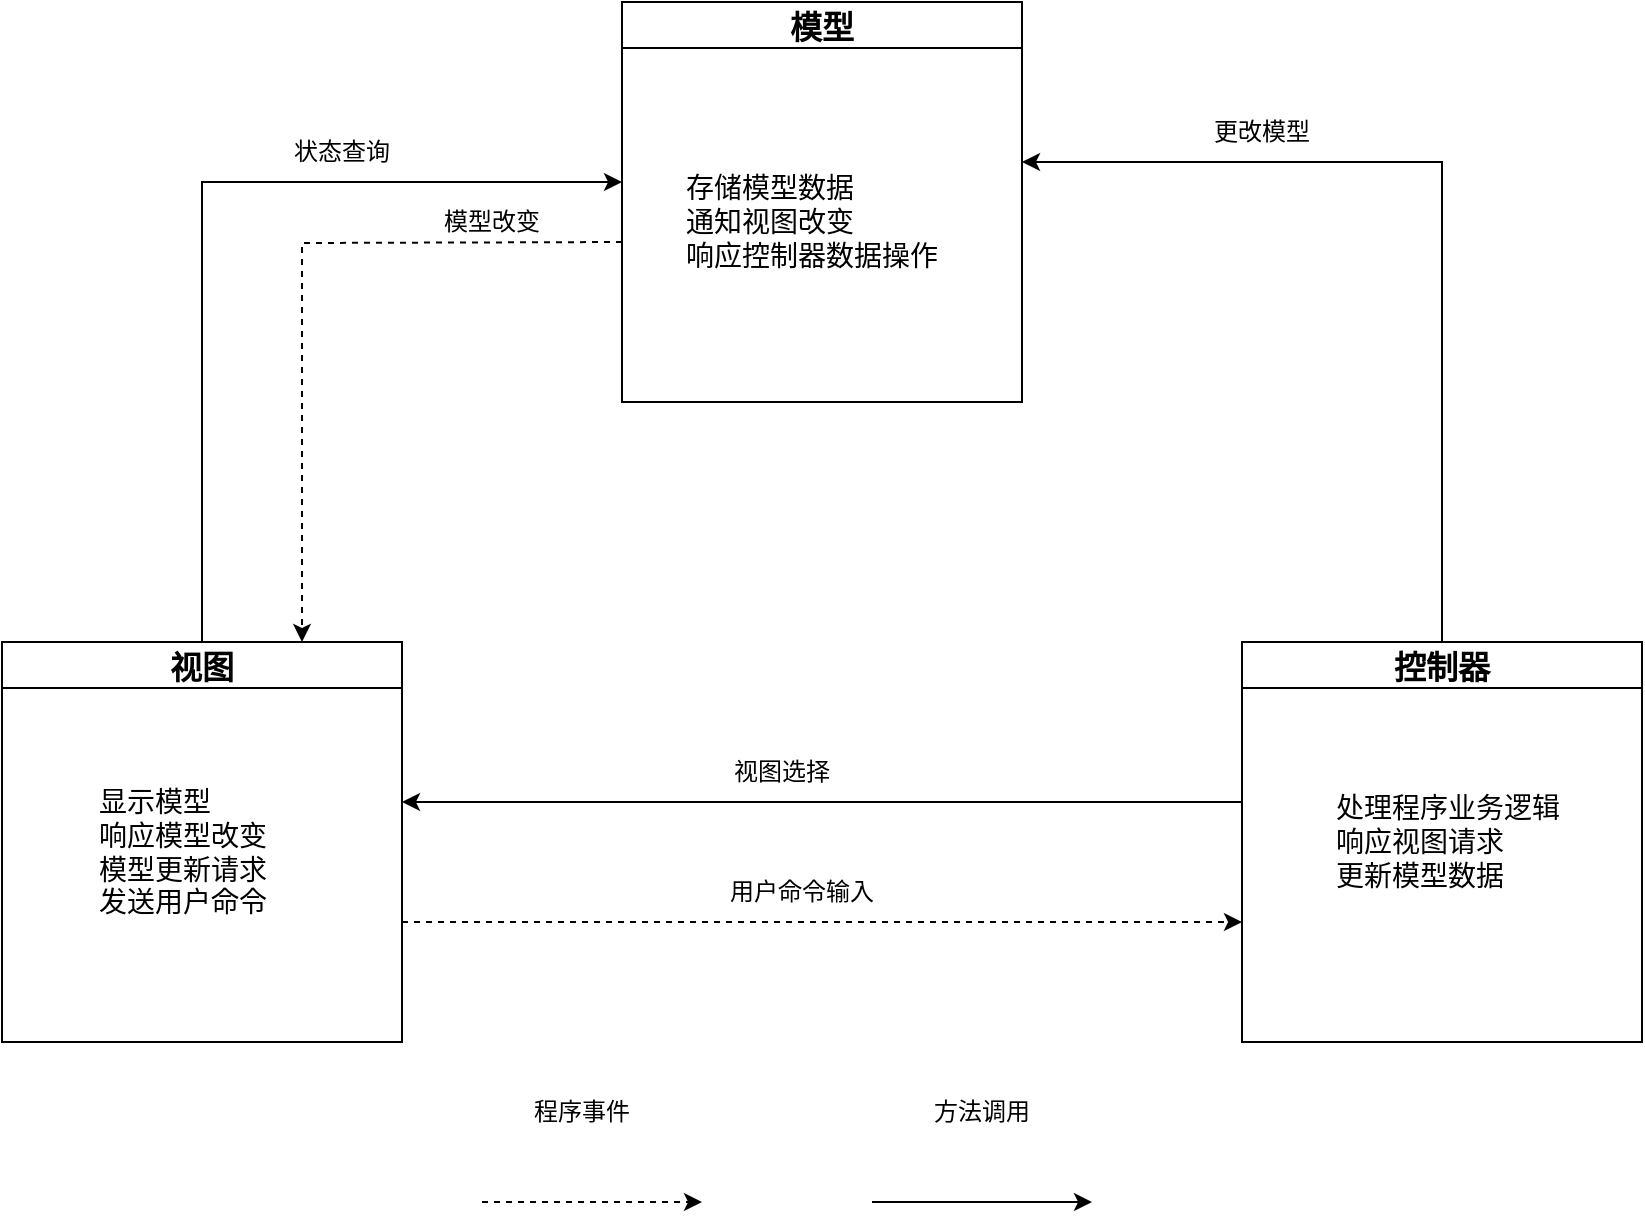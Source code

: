 <mxfile version="20.8.22" type="github">
  <diagram name="第 1 页" id="aRZr-AFjaki0C7ekTxrI">
    <mxGraphModel dx="1500" dy="829" grid="1" gridSize="10" guides="1" tooltips="1" connect="1" arrows="1" fold="1" page="1" pageScale="1" pageWidth="827" pageHeight="1169" math="0" shadow="0">
      <root>
        <mxCell id="0" />
        <mxCell id="1" parent="0" />
        <mxCell id="8eqENRAv55_VcvqNLqFp-1" value="模型" style="swimlane;fontSize=16;startSize=23;" vertex="1" parent="1">
          <mxGeometry x="390" y="80" width="200" height="200" as="geometry" />
        </mxCell>
        <mxCell id="8eqENRAv55_VcvqNLqFp-4" value="&lt;font style=&quot;font-size: 14px;&quot;&gt;存储模型数据&lt;br&gt;通知视图改变&lt;br&gt;响应控制器数据操作&lt;/font&gt;" style="text;html=1;align=left;verticalAlign=middle;resizable=0;points=[];autosize=1;strokeColor=none;fillColor=none;" vertex="1" parent="8eqENRAv55_VcvqNLqFp-1">
          <mxGeometry x="30" y="80" width="150" height="60" as="geometry" />
        </mxCell>
        <mxCell id="8eqENRAv55_VcvqNLqFp-2" value="视图" style="swimlane;startSize=23;fontSize=16;" vertex="1" parent="1">
          <mxGeometry x="80" y="400" width="200" height="200" as="geometry" />
        </mxCell>
        <mxCell id="8eqENRAv55_VcvqNLqFp-13" value="&lt;div style=&quot;text-align: left; font-size: 14px;&quot;&gt;&lt;span style=&quot;background-color: initial;&quot;&gt;&lt;font style=&quot;font-size: 14px;&quot;&gt;显示模型&lt;/font&gt;&lt;/span&gt;&lt;/div&gt;&lt;div style=&quot;text-align: left; font-size: 14px;&quot;&gt;&lt;span style=&quot;background-color: initial;&quot;&gt;&lt;font style=&quot;font-size: 14px;&quot;&gt;响应模型改变&lt;/font&gt;&lt;/span&gt;&lt;/div&gt;&lt;div style=&quot;text-align: left; font-size: 14px;&quot;&gt;&lt;span style=&quot;background-color: initial;&quot;&gt;&lt;font style=&quot;font-size: 14px;&quot;&gt;模型更新请求&lt;/font&gt;&lt;/span&gt;&lt;/div&gt;&lt;div style=&quot;text-align: left; font-size: 14px;&quot;&gt;&lt;span style=&quot;background-color: initial;&quot;&gt;&lt;font style=&quot;font-size: 14px;&quot;&gt;发送用户命令&lt;/font&gt;&lt;/span&gt;&lt;/div&gt;" style="text;html=1;align=center;verticalAlign=middle;resizable=0;points=[];autosize=1;strokeColor=none;fillColor=none;" vertex="1" parent="8eqENRAv55_VcvqNLqFp-2">
          <mxGeometry x="35" y="65" width="110" height="80" as="geometry" />
        </mxCell>
        <mxCell id="8eqENRAv55_VcvqNLqFp-3" value="控制器" style="swimlane;fontSize=16;" vertex="1" parent="1">
          <mxGeometry x="700" y="400" width="200" height="200" as="geometry" />
        </mxCell>
        <mxCell id="8eqENRAv55_VcvqNLqFp-15" value="&lt;font style=&quot;font-size: 14px;&quot;&gt;处理程序业务逻辑&lt;br&gt;响应视图请求&lt;br&gt;更新模型数据&lt;/font&gt;" style="text;html=1;strokeColor=none;fillColor=none;align=left;verticalAlign=middle;whiteSpace=wrap;rounded=0;" vertex="1" parent="8eqENRAv55_VcvqNLqFp-3">
          <mxGeometry x="45" y="70" width="115" height="60" as="geometry" />
        </mxCell>
        <mxCell id="8eqENRAv55_VcvqNLqFp-6" value="" style="endArrow=classic;html=1;rounded=0;dashed=1;entryX=0.75;entryY=0;entryDx=0;entryDy=0;edgeStyle=orthogonalEdgeStyle;" edge="1" parent="1" target="8eqENRAv55_VcvqNLqFp-2">
          <mxGeometry width="50" height="50" relative="1" as="geometry">
            <mxPoint x="390" y="200" as="sourcePoint" />
            <mxPoint x="360" y="360" as="targetPoint" />
          </mxGeometry>
        </mxCell>
        <mxCell id="8eqENRAv55_VcvqNLqFp-8" value="" style="endArrow=classic;html=1;rounded=0;exitX=0.5;exitY=0;exitDx=0;exitDy=0;edgeStyle=orthogonalEdgeStyle;" edge="1" parent="1" source="8eqENRAv55_VcvqNLqFp-2">
          <mxGeometry width="50" height="50" relative="1" as="geometry">
            <mxPoint x="390" y="390" as="sourcePoint" />
            <mxPoint x="390" y="170" as="targetPoint" />
            <Array as="points">
              <mxPoint x="180" y="170" />
            </Array>
          </mxGeometry>
        </mxCell>
        <mxCell id="8eqENRAv55_VcvqNLqFp-9" value="模型改变" style="text;html=1;strokeColor=none;fillColor=none;align=center;verticalAlign=middle;whiteSpace=wrap;rounded=0;" vertex="1" parent="1">
          <mxGeometry x="290" y="170" width="70" height="40" as="geometry" />
        </mxCell>
        <mxCell id="8eqENRAv55_VcvqNLqFp-12" value="状态查询" style="text;html=1;strokeColor=none;fillColor=none;align=center;verticalAlign=middle;whiteSpace=wrap;rounded=0;" vertex="1" parent="1">
          <mxGeometry x="220" y="140" width="60" height="30" as="geometry" />
        </mxCell>
        <mxCell id="8eqENRAv55_VcvqNLqFp-14" value="" style="endArrow=classic;html=1;rounded=0;" edge="1" parent="1">
          <mxGeometry width="50" height="50" relative="1" as="geometry">
            <mxPoint x="700" y="480" as="sourcePoint" />
            <mxPoint x="280" y="480" as="targetPoint" />
          </mxGeometry>
        </mxCell>
        <mxCell id="8eqENRAv55_VcvqNLqFp-16" value="" style="endArrow=classic;html=1;rounded=0;exitX=0.5;exitY=0;exitDx=0;exitDy=0;edgeStyle=orthogonalEdgeStyle;" edge="1" parent="1" source="8eqENRAv55_VcvqNLqFp-3">
          <mxGeometry width="50" height="50" relative="1" as="geometry">
            <mxPoint x="690" y="380" as="sourcePoint" />
            <mxPoint x="590" y="160" as="targetPoint" />
            <Array as="points">
              <mxPoint x="800" y="160" />
            </Array>
          </mxGeometry>
        </mxCell>
        <mxCell id="8eqENRAv55_VcvqNLqFp-17" value="更改模型" style="text;html=1;strokeColor=none;fillColor=none;align=center;verticalAlign=middle;whiteSpace=wrap;rounded=0;" vertex="1" parent="1">
          <mxGeometry x="680" y="130" width="60" height="30" as="geometry" />
        </mxCell>
        <mxCell id="8eqENRAv55_VcvqNLqFp-18" value="视图选择" style="text;html=1;strokeColor=none;fillColor=none;align=center;verticalAlign=middle;whiteSpace=wrap;rounded=0;" vertex="1" parent="1">
          <mxGeometry x="440" y="450" width="60" height="30" as="geometry" />
        </mxCell>
        <mxCell id="8eqENRAv55_VcvqNLqFp-19" value="" style="endArrow=classic;html=1;rounded=0;dashed=1;edgeStyle=orthogonalEdgeStyle;" edge="1" parent="1">
          <mxGeometry width="50" height="50" relative="1" as="geometry">
            <mxPoint x="280" y="540" as="sourcePoint" />
            <mxPoint x="700" y="540" as="targetPoint" />
          </mxGeometry>
        </mxCell>
        <mxCell id="8eqENRAv55_VcvqNLqFp-20" value="用户命令输入" style="text;html=1;strokeColor=none;fillColor=none;align=center;verticalAlign=middle;whiteSpace=wrap;rounded=0;" vertex="1" parent="1">
          <mxGeometry x="430" y="520" width="100" height="10" as="geometry" />
        </mxCell>
        <mxCell id="8eqENRAv55_VcvqNLqFp-21" value="" style="endArrow=classic;html=1;rounded=0;" edge="1" parent="1">
          <mxGeometry width="50" height="50" relative="1" as="geometry">
            <mxPoint x="515" y="680" as="sourcePoint" />
            <mxPoint x="625" y="680" as="targetPoint" />
          </mxGeometry>
        </mxCell>
        <mxCell id="8eqENRAv55_VcvqNLqFp-23" value="" style="endArrow=classic;html=1;rounded=0;dashed=1;edgeStyle=orthogonalEdgeStyle;" edge="1" parent="1">
          <mxGeometry width="50" height="50" relative="1" as="geometry">
            <mxPoint x="320" y="680" as="sourcePoint" />
            <mxPoint x="430" y="680" as="targetPoint" />
          </mxGeometry>
        </mxCell>
        <mxCell id="8eqENRAv55_VcvqNLqFp-24" value="程序事件" style="text;html=1;strokeColor=none;fillColor=none;align=center;verticalAlign=middle;whiteSpace=wrap;rounded=0;" vertex="1" parent="1">
          <mxGeometry x="340" y="620" width="60" height="30" as="geometry" />
        </mxCell>
        <mxCell id="8eqENRAv55_VcvqNLqFp-25" value="方法调用" style="text;html=1;strokeColor=none;fillColor=none;align=center;verticalAlign=middle;whiteSpace=wrap;rounded=0;" vertex="1" parent="1">
          <mxGeometry x="540" y="620" width="60" height="30" as="geometry" />
        </mxCell>
      </root>
    </mxGraphModel>
  </diagram>
</mxfile>
